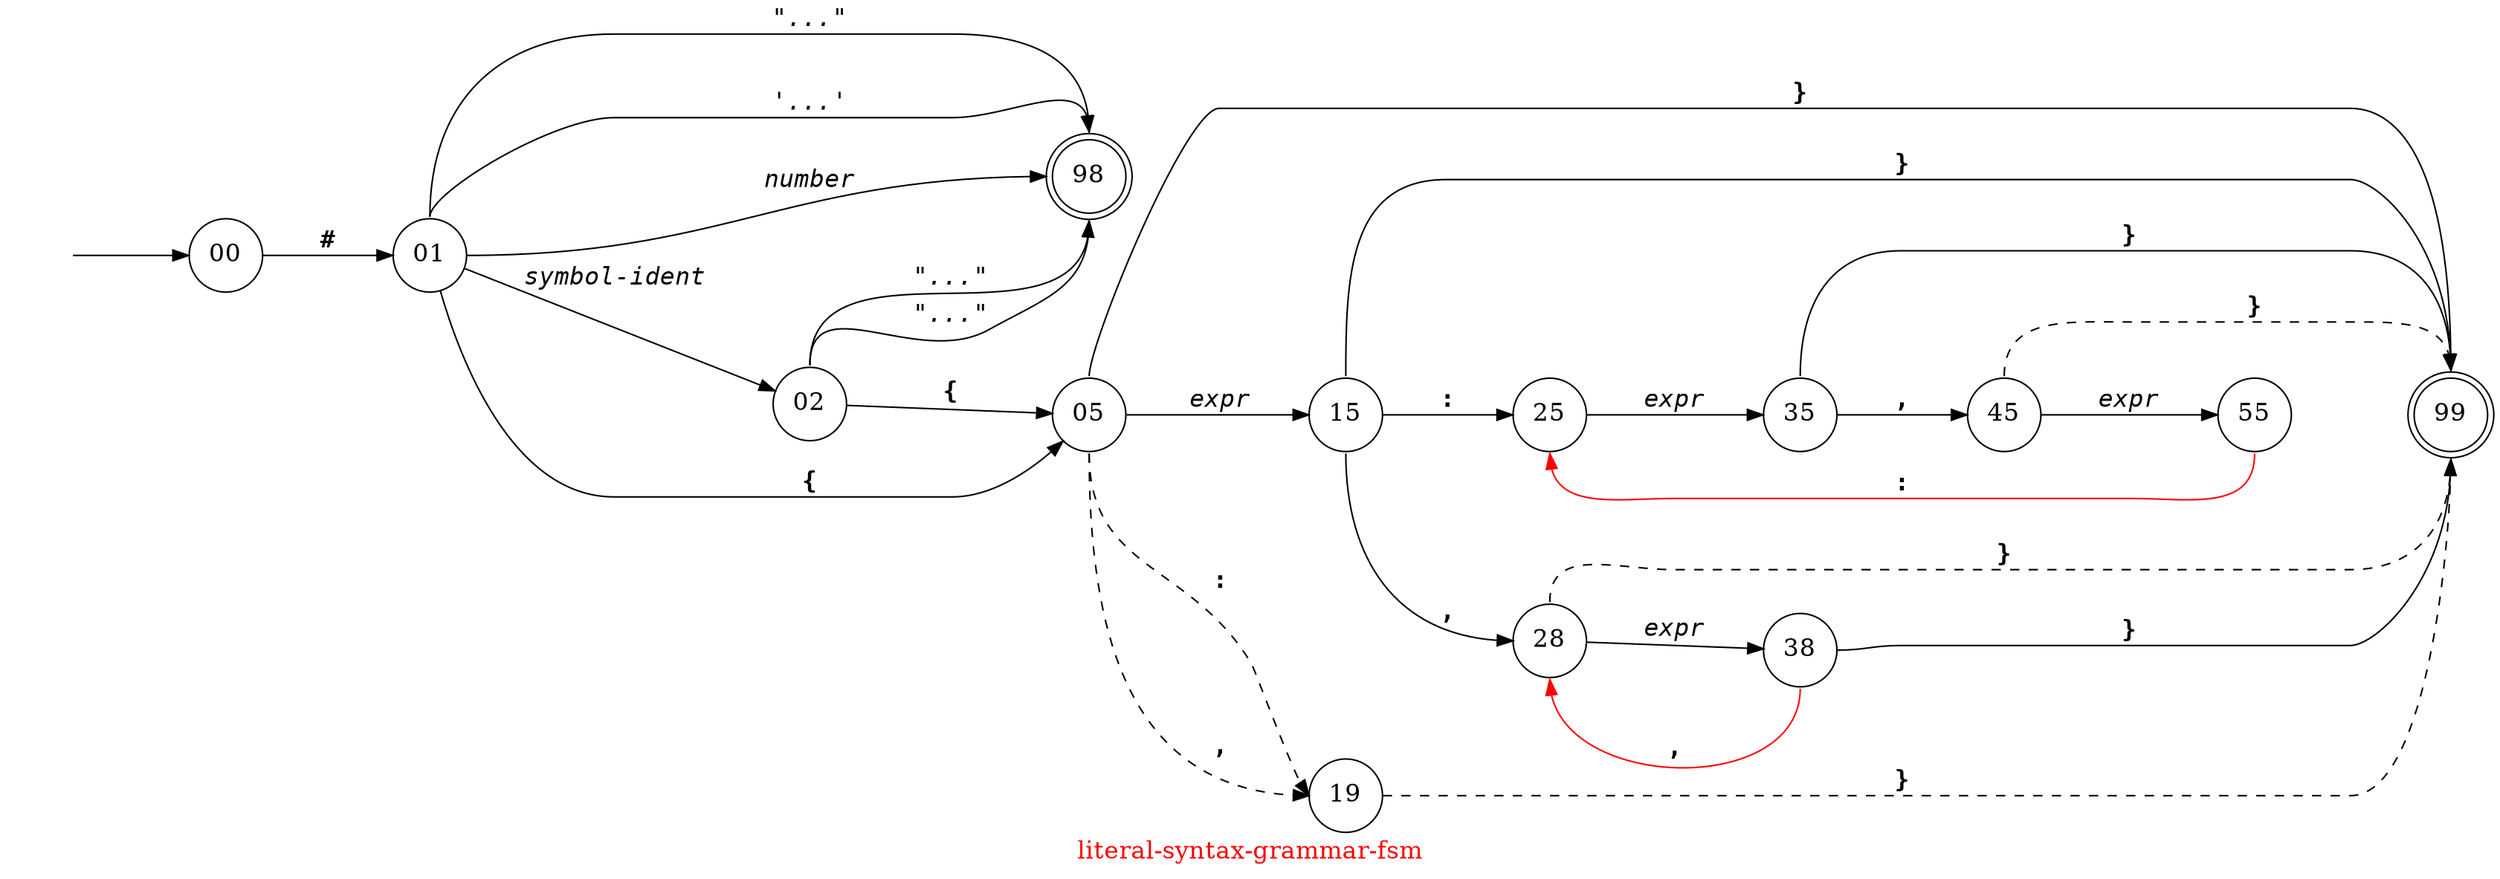 // Copyright (C) 2007 - 2015 Robert Nielsen <robert@dakota.org>
//
// Licensed under the Apache License, Version 2.0 (the "License");
// you may not use this file except in compliance with the License.
// You may obtain a copy of the License at
//
//      http://www.apache.org/licenses/LICENSE-2.0
//
// Unless required by applicable law or agreed to in writing, software
// distributed under the License is distributed on an "AS IS" BASIS,
// WITHOUT WARRANTIES OR CONDITIONS OF ANY KIND, either express or implied.
// See the License for the specific language governing permissions and
// limitations under the License.

digraph "literal-syntax-grammar-fsm"
{
  graph [ label = "\G", fontcolor = red, fontsize = 16 ];
  graph [ rankdir = "LR",
          center = true,
          //size = "7.5,10", page = "8.5,11",
          ];

  node [ shape = circle, width = 0.6, fontsize = 16 ];
  //node [ label = "", width = 0.3 ]; // comment out this line if you want the node names displayed

  // on OS X/darwin it wants Courier-Bold and Courier-Oblique
  edge [ fontname = "Courier-Bold", minlen = 2, fontsize = 16, concentrate = true ];

  st [ style = invis ];
  99 [ shape = doublecircle ];
  98 [ shape = doublecircle ];

  st -> 00;
  00 -> 01 [ label = "#" ];
  01 -> 02 [ label = "symbol-ident", fontname = "Courier-Oblique", weight = 2 ];

  01 -> 98 [ label = "\"...\"", fontname = "Courier-Oblique", tailport = n, headport = n ];
  01 -> 98 [ label = "\'...\'", fontname = "Courier-Oblique", tailport = n, headport = n ];

  01 -> 98 [ label = "number", fontname = "Courier-Oblique", tailport = e, headport = w ];

  02 -> 98 [ label = "\"...\"", fontname = "Courier-Oblique", tailport = n, headport = s ];
  02 -> 98 [ label = "\"...\"", fontname = "Courier-Oblique", tailport = n, headport = s ];
  
  02 -> 05 [ label = "{", fontname = "Courier-Bold", weight = 6 ];
  01 -> 05 [ label = "{", fontname = "Courier-Bold" ];
  05 -> 15 [ label = "expr", fontname = "Courier-Oblique", weight = 2 ];
  05 -> 19 [ label = ":", style = dashed, tailport = s, headport = w, constraint = false ];
  05 -> 19 [ label = ",", style = dashed, tailport = s, headport = w, constraint = false ];
  05 -> 99 [ label = "}", tailport = n, headport = n ];
  15 -> 25 [ label = ":", weight = 2 ];
  15 -> 28 [ label = ",", tailport = s, headport = w ];
  15 -> 99 [ label = "}", tailport = n, headport = n ];
  19 -> 99 [ label = "}", style = dashed, tailport = e, headport = s ];
  25 -> 35 [ label = "expr", fontname = "Courier-Oblique", weight = 2 ];
  28 -> 38 [ label = "expr", fontname = "Courier-Oblique", weight = 2 ];
  28 -> 99 [ label = "}", style = dashed, tailport = n, headport = s ];
  35 -> 45 [ label = ",", weight = 10 ];
  35 -> 99 [ label = "}", tailport = n, headport = n ];
  38 -> 28 [ label = ",", color = red, tailport = s, headport = s ];
  38 -> 99 [ label = "}", tailport = e, headport = s ];
  45 -> 55 [ label = "expr", fontname = "Courier-Oblique", weight = 10 ];
  45 -> 99 [ label = "}", style = dashed, tailport = n, headport = n ];
  55 -> 25 [ label = ":", color = red, tailport = s, headport = s ];

  subgraph { graph [ rank = same ]; 15; 19; }
  subgraph { graph [ rank = same ]; 25; 28; }

  55 -> 99 [ color = blue, weight = 3, style = invis ]; // layout only edge
}
